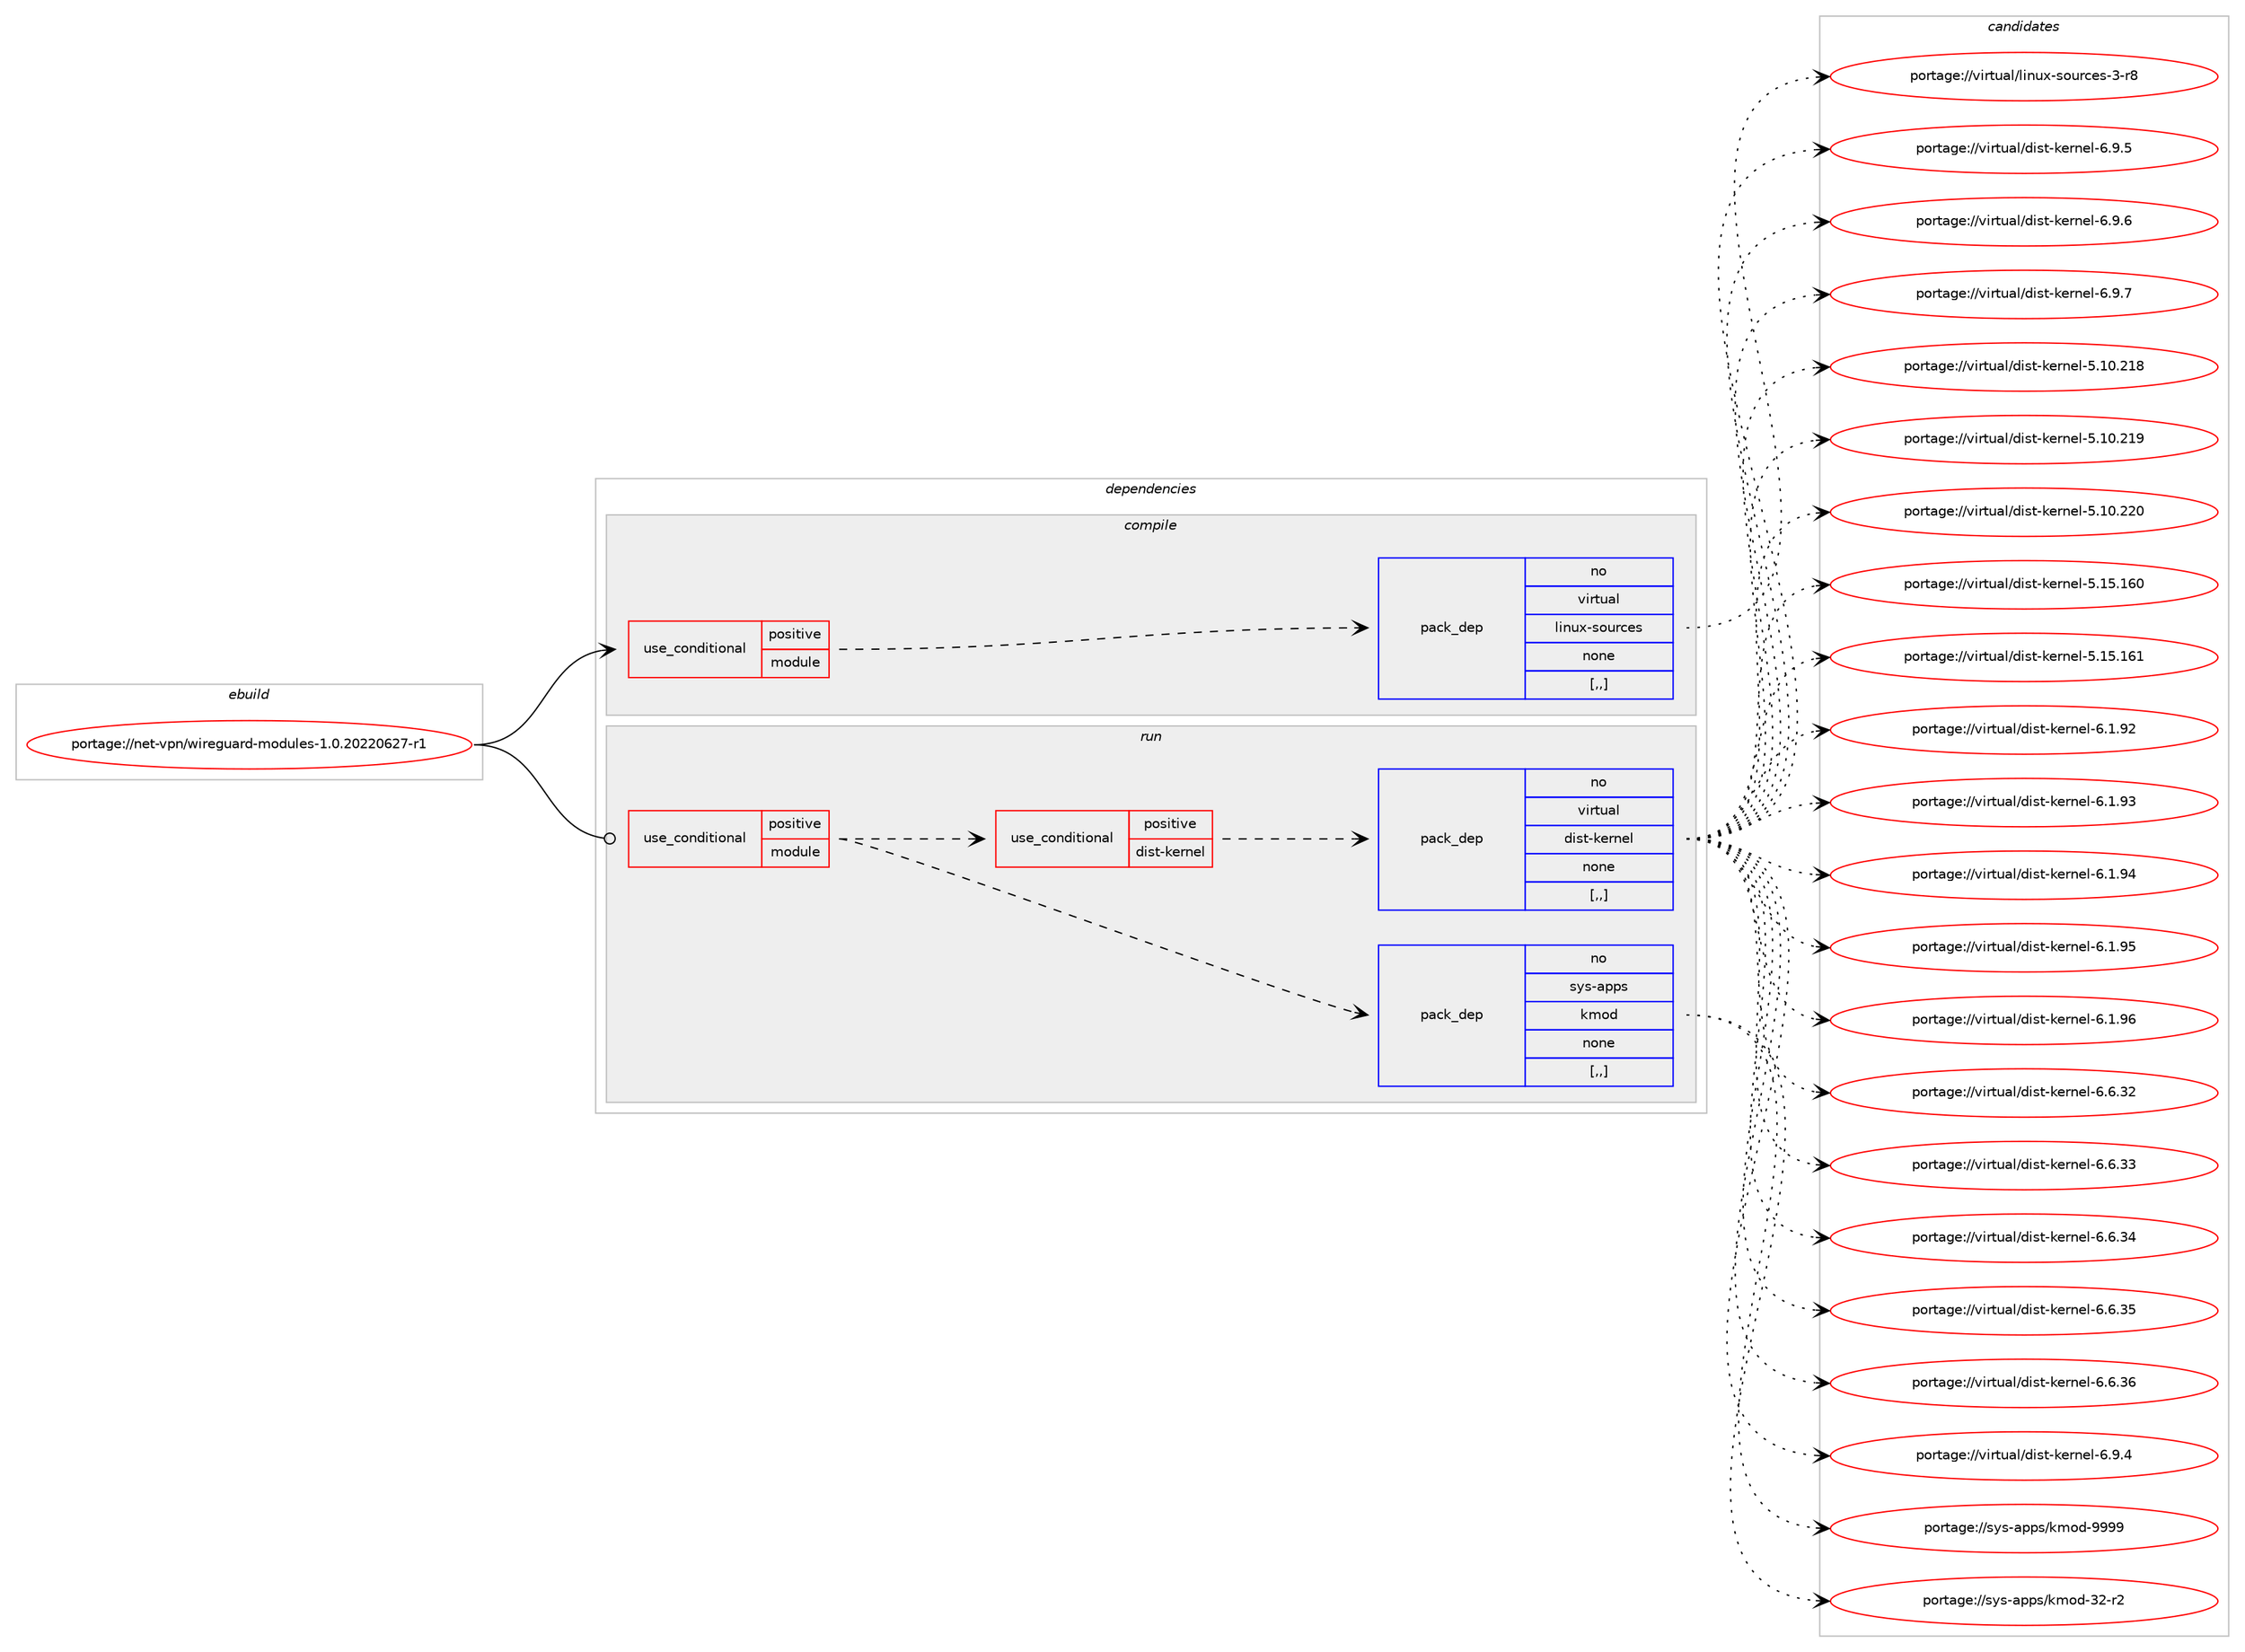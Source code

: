 digraph prolog {

# *************
# Graph options
# *************

newrank=true;
concentrate=true;
compound=true;
graph [rankdir=LR,fontname=Helvetica,fontsize=10,ranksep=1.5];#, ranksep=2.5, nodesep=0.2];
edge  [arrowhead=vee];
node  [fontname=Helvetica,fontsize=10];

# **********
# The ebuild
# **********

subgraph cluster_leftcol {
color=gray;
rank=same;
label=<<i>ebuild</i>>;
id [label="portage://net-vpn/wireguard-modules-1.0.20220627-r1", color=red, width=4, href="../net-vpn/wireguard-modules-1.0.20220627-r1.svg"];
}

# ****************
# The dependencies
# ****************

subgraph cluster_midcol {
color=gray;
label=<<i>dependencies</i>>;
subgraph cluster_compile {
fillcolor="#eeeeee";
style=filled;
label=<<i>compile</i>>;
subgraph cond100114 {
dependency378643 [label=<<TABLE BORDER="0" CELLBORDER="1" CELLSPACING="0" CELLPADDING="4"><TR><TD ROWSPAN="3" CELLPADDING="10">use_conditional</TD></TR><TR><TD>positive</TD></TR><TR><TD>module</TD></TR></TABLE>>, shape=none, color=red];
subgraph pack275797 {
dependency378644 [label=<<TABLE BORDER="0" CELLBORDER="1" CELLSPACING="0" CELLPADDING="4" WIDTH="220"><TR><TD ROWSPAN="6" CELLPADDING="30">pack_dep</TD></TR><TR><TD WIDTH="110">no</TD></TR><TR><TD>virtual</TD></TR><TR><TD>linux-sources</TD></TR><TR><TD>none</TD></TR><TR><TD>[,,]</TD></TR></TABLE>>, shape=none, color=blue];
}
dependency378643:e -> dependency378644:w [weight=20,style="dashed",arrowhead="vee"];
}
id:e -> dependency378643:w [weight=20,style="solid",arrowhead="vee"];
}
subgraph cluster_compileandrun {
fillcolor="#eeeeee";
style=filled;
label=<<i>compile and run</i>>;
}
subgraph cluster_run {
fillcolor="#eeeeee";
style=filled;
label=<<i>run</i>>;
subgraph cond100115 {
dependency378645 [label=<<TABLE BORDER="0" CELLBORDER="1" CELLSPACING="0" CELLPADDING="4"><TR><TD ROWSPAN="3" CELLPADDING="10">use_conditional</TD></TR><TR><TD>positive</TD></TR><TR><TD>module</TD></TR></TABLE>>, shape=none, color=red];
subgraph pack275798 {
dependency378646 [label=<<TABLE BORDER="0" CELLBORDER="1" CELLSPACING="0" CELLPADDING="4" WIDTH="220"><TR><TD ROWSPAN="6" CELLPADDING="30">pack_dep</TD></TR><TR><TD WIDTH="110">no</TD></TR><TR><TD>sys-apps</TD></TR><TR><TD>kmod</TD></TR><TR><TD>none</TD></TR><TR><TD>[,,]</TD></TR></TABLE>>, shape=none, color=blue];
}
dependency378645:e -> dependency378646:w [weight=20,style="dashed",arrowhead="vee"];
subgraph cond100116 {
dependency378647 [label=<<TABLE BORDER="0" CELLBORDER="1" CELLSPACING="0" CELLPADDING="4"><TR><TD ROWSPAN="3" CELLPADDING="10">use_conditional</TD></TR><TR><TD>positive</TD></TR><TR><TD>dist-kernel</TD></TR></TABLE>>, shape=none, color=red];
subgraph pack275799 {
dependency378648 [label=<<TABLE BORDER="0" CELLBORDER="1" CELLSPACING="0" CELLPADDING="4" WIDTH="220"><TR><TD ROWSPAN="6" CELLPADDING="30">pack_dep</TD></TR><TR><TD WIDTH="110">no</TD></TR><TR><TD>virtual</TD></TR><TR><TD>dist-kernel</TD></TR><TR><TD>none</TD></TR><TR><TD>[,,]</TD></TR></TABLE>>, shape=none, color=blue];
}
dependency378647:e -> dependency378648:w [weight=20,style="dashed",arrowhead="vee"];
}
dependency378645:e -> dependency378647:w [weight=20,style="dashed",arrowhead="vee"];
}
id:e -> dependency378645:w [weight=20,style="solid",arrowhead="odot"];
}
}

# **************
# The candidates
# **************

subgraph cluster_choices {
rank=same;
color=gray;
label=<<i>candidates</i>>;

subgraph choice275797 {
color=black;
nodesep=1;
choice1181051141161179710847108105110117120451151111171149910111545514511456 [label="portage://virtual/linux-sources-3-r8", color=red, width=4,href="../virtual/linux-sources-3-r8.svg"];
dependency378644:e -> choice1181051141161179710847108105110117120451151111171149910111545514511456:w [style=dotted,weight="100"];
}
subgraph choice275798 {
color=black;
nodesep=1;
choice1151211154597112112115471071091111004551504511450 [label="portage://sys-apps/kmod-32-r2", color=red, width=4,href="../sys-apps/kmod-32-r2.svg"];
choice1151211154597112112115471071091111004557575757 [label="portage://sys-apps/kmod-9999", color=red, width=4,href="../sys-apps/kmod-9999.svg"];
dependency378646:e -> choice1151211154597112112115471071091111004551504511450:w [style=dotted,weight="100"];
dependency378646:e -> choice1151211154597112112115471071091111004557575757:w [style=dotted,weight="100"];
}
subgraph choice275799 {
color=black;
nodesep=1;
choice118105114116117971084710010511511645107101114110101108455346494846504956 [label="portage://virtual/dist-kernel-5.10.218", color=red, width=4,href="../virtual/dist-kernel-5.10.218.svg"];
choice118105114116117971084710010511511645107101114110101108455346494846504957 [label="portage://virtual/dist-kernel-5.10.219", color=red, width=4,href="../virtual/dist-kernel-5.10.219.svg"];
choice118105114116117971084710010511511645107101114110101108455346494846505048 [label="portage://virtual/dist-kernel-5.10.220", color=red, width=4,href="../virtual/dist-kernel-5.10.220.svg"];
choice118105114116117971084710010511511645107101114110101108455346495346495448 [label="portage://virtual/dist-kernel-5.15.160", color=red, width=4,href="../virtual/dist-kernel-5.15.160.svg"];
choice118105114116117971084710010511511645107101114110101108455346495346495449 [label="portage://virtual/dist-kernel-5.15.161", color=red, width=4,href="../virtual/dist-kernel-5.15.161.svg"];
choice11810511411611797108471001051151164510710111411010110845544649465750 [label="portage://virtual/dist-kernel-6.1.92", color=red, width=4,href="../virtual/dist-kernel-6.1.92.svg"];
choice11810511411611797108471001051151164510710111411010110845544649465751 [label="portage://virtual/dist-kernel-6.1.93", color=red, width=4,href="../virtual/dist-kernel-6.1.93.svg"];
choice11810511411611797108471001051151164510710111411010110845544649465752 [label="portage://virtual/dist-kernel-6.1.94", color=red, width=4,href="../virtual/dist-kernel-6.1.94.svg"];
choice11810511411611797108471001051151164510710111411010110845544649465753 [label="portage://virtual/dist-kernel-6.1.95", color=red, width=4,href="../virtual/dist-kernel-6.1.95.svg"];
choice11810511411611797108471001051151164510710111411010110845544649465754 [label="portage://virtual/dist-kernel-6.1.96", color=red, width=4,href="../virtual/dist-kernel-6.1.96.svg"];
choice11810511411611797108471001051151164510710111411010110845544654465150 [label="portage://virtual/dist-kernel-6.6.32", color=red, width=4,href="../virtual/dist-kernel-6.6.32.svg"];
choice11810511411611797108471001051151164510710111411010110845544654465151 [label="portage://virtual/dist-kernel-6.6.33", color=red, width=4,href="../virtual/dist-kernel-6.6.33.svg"];
choice11810511411611797108471001051151164510710111411010110845544654465152 [label="portage://virtual/dist-kernel-6.6.34", color=red, width=4,href="../virtual/dist-kernel-6.6.34.svg"];
choice11810511411611797108471001051151164510710111411010110845544654465153 [label="portage://virtual/dist-kernel-6.6.35", color=red, width=4,href="../virtual/dist-kernel-6.6.35.svg"];
choice11810511411611797108471001051151164510710111411010110845544654465154 [label="portage://virtual/dist-kernel-6.6.36", color=red, width=4,href="../virtual/dist-kernel-6.6.36.svg"];
choice118105114116117971084710010511511645107101114110101108455446574652 [label="portage://virtual/dist-kernel-6.9.4", color=red, width=4,href="../virtual/dist-kernel-6.9.4.svg"];
choice118105114116117971084710010511511645107101114110101108455446574653 [label="portage://virtual/dist-kernel-6.9.5", color=red, width=4,href="../virtual/dist-kernel-6.9.5.svg"];
choice118105114116117971084710010511511645107101114110101108455446574654 [label="portage://virtual/dist-kernel-6.9.6", color=red, width=4,href="../virtual/dist-kernel-6.9.6.svg"];
choice118105114116117971084710010511511645107101114110101108455446574655 [label="portage://virtual/dist-kernel-6.9.7", color=red, width=4,href="../virtual/dist-kernel-6.9.7.svg"];
dependency378648:e -> choice118105114116117971084710010511511645107101114110101108455346494846504956:w [style=dotted,weight="100"];
dependency378648:e -> choice118105114116117971084710010511511645107101114110101108455346494846504957:w [style=dotted,weight="100"];
dependency378648:e -> choice118105114116117971084710010511511645107101114110101108455346494846505048:w [style=dotted,weight="100"];
dependency378648:e -> choice118105114116117971084710010511511645107101114110101108455346495346495448:w [style=dotted,weight="100"];
dependency378648:e -> choice118105114116117971084710010511511645107101114110101108455346495346495449:w [style=dotted,weight="100"];
dependency378648:e -> choice11810511411611797108471001051151164510710111411010110845544649465750:w [style=dotted,weight="100"];
dependency378648:e -> choice11810511411611797108471001051151164510710111411010110845544649465751:w [style=dotted,weight="100"];
dependency378648:e -> choice11810511411611797108471001051151164510710111411010110845544649465752:w [style=dotted,weight="100"];
dependency378648:e -> choice11810511411611797108471001051151164510710111411010110845544649465753:w [style=dotted,weight="100"];
dependency378648:e -> choice11810511411611797108471001051151164510710111411010110845544649465754:w [style=dotted,weight="100"];
dependency378648:e -> choice11810511411611797108471001051151164510710111411010110845544654465150:w [style=dotted,weight="100"];
dependency378648:e -> choice11810511411611797108471001051151164510710111411010110845544654465151:w [style=dotted,weight="100"];
dependency378648:e -> choice11810511411611797108471001051151164510710111411010110845544654465152:w [style=dotted,weight="100"];
dependency378648:e -> choice11810511411611797108471001051151164510710111411010110845544654465153:w [style=dotted,weight="100"];
dependency378648:e -> choice11810511411611797108471001051151164510710111411010110845544654465154:w [style=dotted,weight="100"];
dependency378648:e -> choice118105114116117971084710010511511645107101114110101108455446574652:w [style=dotted,weight="100"];
dependency378648:e -> choice118105114116117971084710010511511645107101114110101108455446574653:w [style=dotted,weight="100"];
dependency378648:e -> choice118105114116117971084710010511511645107101114110101108455446574654:w [style=dotted,weight="100"];
dependency378648:e -> choice118105114116117971084710010511511645107101114110101108455446574655:w [style=dotted,weight="100"];
}
}

}
